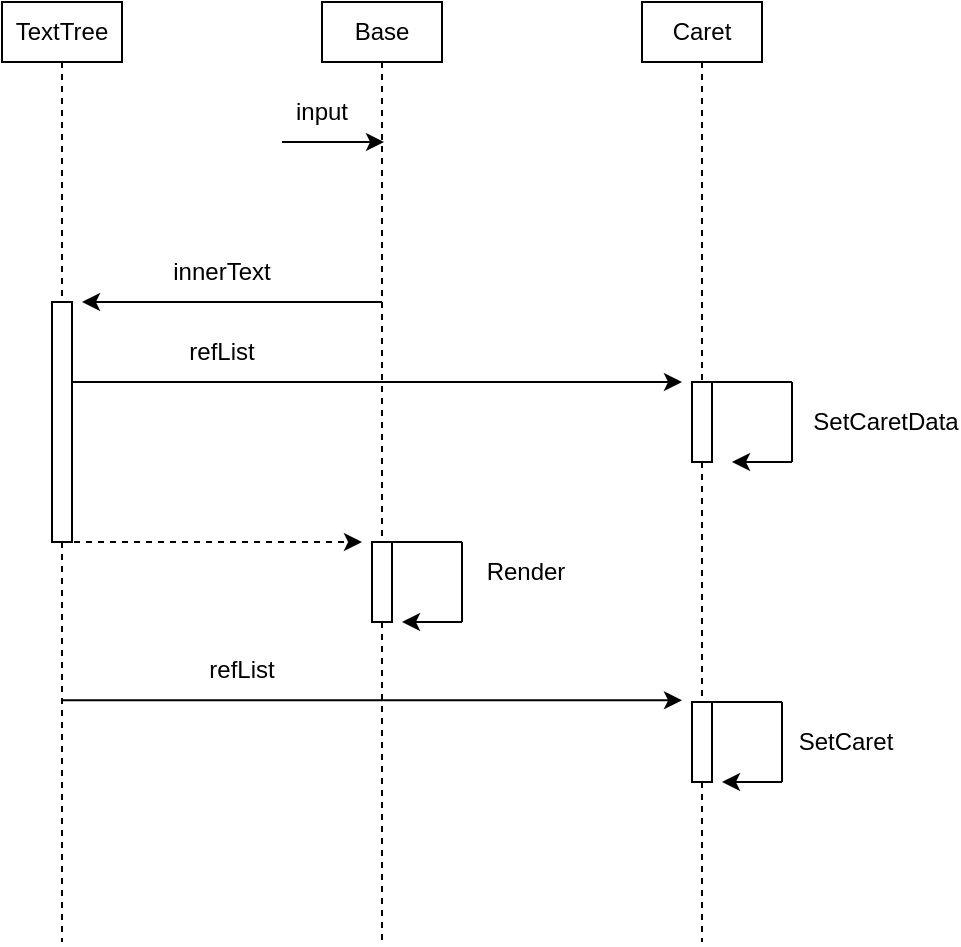 <mxfile>
    <diagram id="QrAqCsTcwBzj47NNE5PD" name="ページ1">
        <mxGraphModel dx="842" dy="763" grid="1" gridSize="10" guides="1" tooltips="1" connect="1" arrows="1" fold="1" page="1" pageScale="1" pageWidth="827" pageHeight="1169" math="0" shadow="0">
            <root>
                <mxCell id="0"/>
                <mxCell id="1" parent="0"/>
                <mxCell id="12" style="edgeStyle=none;html=1;endArrow=none;endFill=0;dashed=1;startArrow=none;" parent="1" source="48" edge="1">
                    <mxGeometry relative="1" as="geometry">
                        <mxPoint x="310" y="560" as="targetPoint"/>
                    </mxGeometry>
                </mxCell>
                <mxCell id="4" value="Base" style="text;html=1;strokeColor=default;fillColor=none;align=center;verticalAlign=middle;whiteSpace=wrap;rounded=0;" parent="1" vertex="1">
                    <mxGeometry x="280" y="90" width="60" height="30" as="geometry"/>
                </mxCell>
                <mxCell id="13" style="edgeStyle=none;html=1;dashed=1;endArrow=none;endFill=0;startArrow=none;" parent="1" source="50" edge="1">
                    <mxGeometry relative="1" as="geometry">
                        <mxPoint x="470" y="560" as="targetPoint"/>
                    </mxGeometry>
                </mxCell>
                <mxCell id="5" value="Caret" style="text;html=1;strokeColor=default;fillColor=none;align=center;verticalAlign=middle;whiteSpace=wrap;rounded=0;" parent="1" vertex="1">
                    <mxGeometry x="440" y="90" width="60" height="30" as="geometry"/>
                </mxCell>
                <mxCell id="14" style="edgeStyle=none;html=1;dashed=1;endArrow=none;endFill=0;startArrow=none;" parent="1" source="44" edge="1">
                    <mxGeometry relative="1" as="geometry">
                        <mxPoint x="150" y="560" as="targetPoint"/>
                    </mxGeometry>
                </mxCell>
                <mxCell id="10" value="TextTree" style="text;html=1;strokeColor=default;fillColor=none;align=center;verticalAlign=middle;whiteSpace=wrap;rounded=0;" parent="1" vertex="1">
                    <mxGeometry x="120" y="90" width="60" height="30" as="geometry"/>
                </mxCell>
                <mxCell id="15" value="" style="endArrow=classic;html=1;" parent="1" edge="1">
                    <mxGeometry width="50" height="50" relative="1" as="geometry">
                        <mxPoint x="260" y="160" as="sourcePoint"/>
                        <mxPoint x="311" y="160" as="targetPoint"/>
                    </mxGeometry>
                </mxCell>
                <mxCell id="16" value="input" style="text;html=1;strokeColor=none;fillColor=none;align=center;verticalAlign=middle;whiteSpace=wrap;rounded=0;" parent="1" vertex="1">
                    <mxGeometry x="250" y="130" width="60" height="30" as="geometry"/>
                </mxCell>
                <mxCell id="20" value="" style="endArrow=classic;html=1;" parent="1" edge="1">
                    <mxGeometry width="50" height="50" relative="1" as="geometry">
                        <mxPoint x="310" y="240" as="sourcePoint"/>
                        <mxPoint x="160" y="240" as="targetPoint"/>
                    </mxGeometry>
                </mxCell>
                <mxCell id="21" value="" style="endArrow=classic;html=1;dashed=1;" parent="1" edge="1">
                    <mxGeometry width="50" height="50" relative="1" as="geometry">
                        <mxPoint x="150" y="360" as="sourcePoint"/>
                        <mxPoint x="300" y="360" as="targetPoint"/>
                    </mxGeometry>
                </mxCell>
                <mxCell id="29" value="" style="endArrow=classic;html=1;" parent="1" edge="1">
                    <mxGeometry width="50" height="50" relative="1" as="geometry">
                        <mxPoint x="150" y="280" as="sourcePoint"/>
                        <mxPoint x="460" y="280" as="targetPoint"/>
                    </mxGeometry>
                </mxCell>
                <mxCell id="23" value="" style="endArrow=none;html=1;" parent="1" edge="1">
                    <mxGeometry width="50" height="50" relative="1" as="geometry">
                        <mxPoint x="310" y="360" as="sourcePoint"/>
                        <mxPoint x="350" y="360" as="targetPoint"/>
                        <Array as="points">
                            <mxPoint x="330" y="360"/>
                        </Array>
                    </mxGeometry>
                </mxCell>
                <mxCell id="24" value="" style="endArrow=none;html=1;" parent="1" edge="1">
                    <mxGeometry width="50" height="50" relative="1" as="geometry">
                        <mxPoint x="350" y="360" as="sourcePoint"/>
                        <mxPoint x="350" y="400" as="targetPoint"/>
                    </mxGeometry>
                </mxCell>
                <mxCell id="27" value="" style="endArrow=classic;html=1;" parent="1" edge="1">
                    <mxGeometry width="50" height="50" relative="1" as="geometry">
                        <mxPoint x="350" y="400" as="sourcePoint"/>
                        <mxPoint x="320" y="400" as="targetPoint"/>
                    </mxGeometry>
                </mxCell>
                <mxCell id="30" value="refList" style="text;html=1;strokeColor=none;fillColor=none;align=center;verticalAlign=middle;whiteSpace=wrap;rounded=0;" parent="1" vertex="1">
                    <mxGeometry x="200" y="250" width="60" height="30" as="geometry"/>
                </mxCell>
                <mxCell id="31" value="Render" style="text;html=1;strokeColor=none;fillColor=none;align=center;verticalAlign=middle;whiteSpace=wrap;rounded=0;" parent="1" vertex="1">
                    <mxGeometry x="350" y="360" width="64" height="30" as="geometry"/>
                </mxCell>
                <mxCell id="34" value="refList" style="text;html=1;strokeColor=none;fillColor=none;align=center;verticalAlign=middle;whiteSpace=wrap;rounded=0;" parent="1" vertex="1">
                    <mxGeometry x="210" y="409.17" width="60" height="30" as="geometry"/>
                </mxCell>
                <mxCell id="37" value="SetCaretData" style="text;html=1;strokeColor=none;fillColor=none;align=center;verticalAlign=middle;whiteSpace=wrap;rounded=0;" parent="1" vertex="1">
                    <mxGeometry x="530" y="285" width="64" height="30" as="geometry"/>
                </mxCell>
                <mxCell id="39" value="SetCaret" style="text;html=1;strokeColor=none;fillColor=none;align=center;verticalAlign=middle;whiteSpace=wrap;rounded=0;" parent="1" vertex="1">
                    <mxGeometry x="510" y="445" width="64" height="30" as="geometry"/>
                </mxCell>
                <mxCell id="40" value="" style="endArrow=none;html=1;" parent="1" edge="1">
                    <mxGeometry width="50" height="50" relative="1" as="geometry">
                        <mxPoint x="510" y="440.0" as="sourcePoint"/>
                        <mxPoint x="510" y="480" as="targetPoint"/>
                    </mxGeometry>
                </mxCell>
                <mxCell id="41" value="" style="endArrow=none;html=1;" parent="1" edge="1">
                    <mxGeometry width="50" height="50" relative="1" as="geometry">
                        <mxPoint x="470" y="440" as="sourcePoint"/>
                        <mxPoint x="510" y="440" as="targetPoint"/>
                        <Array as="points">
                            <mxPoint x="490" y="440"/>
                        </Array>
                    </mxGeometry>
                </mxCell>
                <mxCell id="42" value="" style="endArrow=classic;html=1;" parent="1" edge="1">
                    <mxGeometry width="50" height="50" relative="1" as="geometry">
                        <mxPoint x="510" y="480" as="sourcePoint"/>
                        <mxPoint x="480" y="480" as="targetPoint"/>
                    </mxGeometry>
                </mxCell>
                <mxCell id="43" value="innerText" style="text;html=1;strokeColor=none;fillColor=none;align=center;verticalAlign=middle;whiteSpace=wrap;rounded=0;" vertex="1" parent="1">
                    <mxGeometry x="200" y="210" width="60" height="30" as="geometry"/>
                </mxCell>
                <mxCell id="44" value="" style="rounded=0;whiteSpace=wrap;html=1;" vertex="1" parent="1">
                    <mxGeometry x="145" y="240" width="10" height="120" as="geometry"/>
                </mxCell>
                <mxCell id="46" value="" style="edgeStyle=none;html=1;dashed=1;endArrow=none;endFill=0;" edge="1" parent="1" source="10" target="44">
                    <mxGeometry relative="1" as="geometry">
                        <mxPoint x="150" y="680.69" as="targetPoint"/>
                        <mxPoint x="150" y="120" as="sourcePoint"/>
                    </mxGeometry>
                </mxCell>
                <mxCell id="48" value="" style="rounded=0;whiteSpace=wrap;html=1;" vertex="1" parent="1">
                    <mxGeometry x="305" y="360" width="10" height="40" as="geometry"/>
                </mxCell>
                <mxCell id="49" value="" style="edgeStyle=none;html=1;endArrow=none;endFill=0;dashed=1;" edge="1" parent="1" source="4" target="48">
                    <mxGeometry relative="1" as="geometry">
                        <mxPoint x="310.0" y="672.414" as="targetPoint"/>
                        <mxPoint x="310" y="120" as="sourcePoint"/>
                    </mxGeometry>
                </mxCell>
                <mxCell id="50" value="" style="rounded=0;whiteSpace=wrap;html=1;" vertex="1" parent="1">
                    <mxGeometry x="465" y="440" width="10" height="40" as="geometry"/>
                </mxCell>
                <mxCell id="51" value="" style="edgeStyle=none;html=1;dashed=1;endArrow=none;endFill=0;startArrow=none;" edge="1" parent="1" source="52" target="50">
                    <mxGeometry relative="1" as="geometry">
                        <mxPoint x="470.0" y="671.379" as="targetPoint"/>
                        <mxPoint x="470" y="120" as="sourcePoint"/>
                    </mxGeometry>
                </mxCell>
                <mxCell id="52" value="" style="rounded=0;whiteSpace=wrap;html=1;" vertex="1" parent="1">
                    <mxGeometry x="465" y="280" width="10" height="40" as="geometry"/>
                </mxCell>
                <mxCell id="53" value="" style="edgeStyle=none;html=1;dashed=1;endArrow=none;endFill=0;" edge="1" parent="1" source="5" target="52">
                    <mxGeometry relative="1" as="geometry">
                        <mxPoint x="470" y="400.0" as="targetPoint"/>
                        <mxPoint x="470" y="120" as="sourcePoint"/>
                    </mxGeometry>
                </mxCell>
                <mxCell id="78" value="" style="endArrow=none;html=1;" edge="1" parent="1">
                    <mxGeometry width="50" height="50" relative="1" as="geometry">
                        <mxPoint x="515" y="280" as="sourcePoint"/>
                        <mxPoint x="515" y="320" as="targetPoint"/>
                    </mxGeometry>
                </mxCell>
                <mxCell id="79" value="" style="endArrow=none;html=1;" edge="1" parent="1">
                    <mxGeometry width="50" height="50" relative="1" as="geometry">
                        <mxPoint x="475" y="280" as="sourcePoint"/>
                        <mxPoint x="515" y="280" as="targetPoint"/>
                        <Array as="points">
                            <mxPoint x="495" y="280"/>
                        </Array>
                    </mxGeometry>
                </mxCell>
                <mxCell id="80" value="" style="endArrow=classic;html=1;" edge="1" parent="1">
                    <mxGeometry width="50" height="50" relative="1" as="geometry">
                        <mxPoint x="515" y="320" as="sourcePoint"/>
                        <mxPoint x="485" y="320" as="targetPoint"/>
                    </mxGeometry>
                </mxCell>
                <mxCell id="81" value="" style="endArrow=classic;html=1;startArrow=none;startFill=0;endFill=1;" edge="1" parent="1">
                    <mxGeometry width="50" height="50" relative="1" as="geometry">
                        <mxPoint x="150" y="439.17" as="sourcePoint"/>
                        <mxPoint x="460" y="439.17" as="targetPoint"/>
                    </mxGeometry>
                </mxCell>
            </root>
        </mxGraphModel>
    </diagram>
</mxfile>